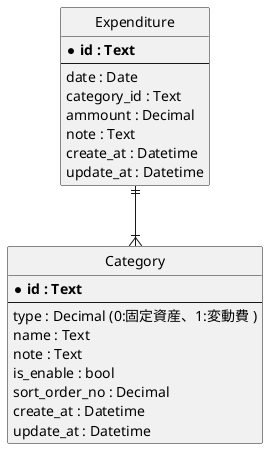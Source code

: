 @startuml
' hide the spot
hide circle

' avoid problems with angled crows feet
skinparam linetype ortho

entity "Expenditure" as exp {
  * **id : Text**
  --
  date : Date
  category_id : Text
  ammount : Decimal
  note : Text
  create_at : Datetime
  update_at : Datetime
}

entity "Category" as cat {
  * **id : Text**
  --
  type : Decimal (0:固定資産、1:変動費 )
  name : Text
  note : Text
  is_enable : bool
  sort_order_no : Decimal
  create_at : Datetime
  update_at : Datetime
}

exp ||--|{ cat

@enduml
